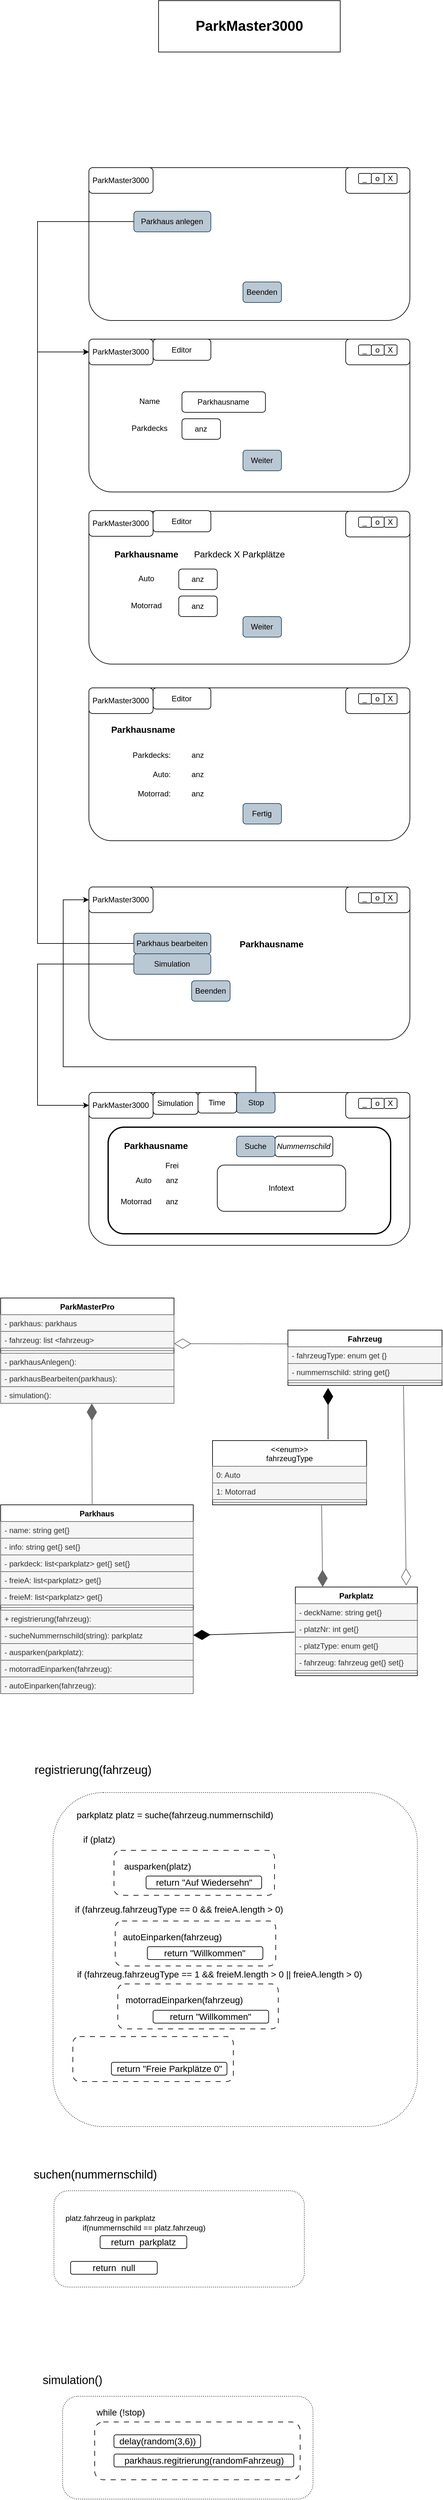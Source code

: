 <mxfile version="20.8.16" type="device"><diagram name="Seite-1" id="fCAgLGrZTyv36qZp0Jhg"><mxGraphModel dx="1434" dy="-325" grid="1" gridSize="10" guides="1" tooltips="1" connect="1" arrows="1" fold="1" page="1" pageScale="1" pageWidth="827" pageHeight="1169" math="0" shadow="0"><root><mxCell id="0"/><mxCell id="1" parent="0"/><mxCell id="4XnKaoXGtfYpGWF-ftS5-1" value="Parkhaus" style="swimlane;fontStyle=1;align=center;verticalAlign=top;childLayout=stackLayout;horizontal=1;startSize=26;horizontalStack=0;resizeParent=1;resizeParentMax=0;resizeLast=0;collapsible=1;marginBottom=0;" parent="1" vertex="1"><mxGeometry x="50" y="3542" width="300" height="294" as="geometry"><mxRectangle x="180" y="110" width="90" height="30" as="alternateBounds"/></mxGeometry></mxCell><mxCell id="4XnKaoXGtfYpGWF-ftS5-2" value="- name: string get{}" style="text;align=left;verticalAlign=top;spacingLeft=4;spacingRight=4;overflow=hidden;rotatable=0;points=[[0,0.5],[1,0.5]];portConstraint=eastwest;fillColor=#f5f5f5;fontColor=#333333;strokeColor=#666666;" parent="4XnKaoXGtfYpGWF-ftS5-1" vertex="1"><mxGeometry y="26" width="300" height="26" as="geometry"/></mxCell><mxCell id="4XnKaoXGtfYpGWF-ftS5-210" value="- info: string get{} set{}" style="text;align=left;verticalAlign=top;spacingLeft=4;spacingRight=4;overflow=hidden;rotatable=0;points=[[0,0.5],[1,0.5]];portConstraint=eastwest;fillColor=#f5f5f5;fontColor=#333333;strokeColor=#666666;" parent="4XnKaoXGtfYpGWF-ftS5-1" vertex="1"><mxGeometry y="52" width="300" height="26" as="geometry"/></mxCell><mxCell id="MhWw9nEzzYXkkce6x95f-25" value="- parkdeck: list&lt;parkplatz&gt; get{} set{}" style="text;align=left;verticalAlign=top;spacingLeft=4;spacingRight=4;overflow=hidden;rotatable=0;points=[[0,0.5],[1,0.5]];portConstraint=eastwest;fillColor=#f5f5f5;fontColor=#333333;strokeColor=#666666;" vertex="1" parent="4XnKaoXGtfYpGWF-ftS5-1"><mxGeometry y="78" width="300" height="26" as="geometry"/></mxCell><mxCell id="4XnKaoXGtfYpGWF-ftS5-245" value="- freieA: list&lt;parkplatz&gt; get{}" style="text;align=left;verticalAlign=top;spacingLeft=4;spacingRight=4;overflow=hidden;rotatable=0;points=[[0,0.5],[1,0.5]];portConstraint=eastwest;fillColor=#f5f5f5;fontColor=#333333;strokeColor=#666666;" parent="4XnKaoXGtfYpGWF-ftS5-1" vertex="1"><mxGeometry y="104" width="300" height="26" as="geometry"/></mxCell><mxCell id="4XnKaoXGtfYpGWF-ftS5-35" value="- freieM: list&lt;parkplatz&gt; get{}" style="text;align=left;verticalAlign=top;spacingLeft=4;spacingRight=4;overflow=hidden;rotatable=0;points=[[0,0.5],[1,0.5]];portConstraint=eastwest;fillColor=#f5f5f5;fontColor=#333333;strokeColor=#666666;" parent="4XnKaoXGtfYpGWF-ftS5-1" vertex="1"><mxGeometry y="130" width="300" height="26" as="geometry"/></mxCell><mxCell id="4XnKaoXGtfYpGWF-ftS5-3" value="" style="line;strokeWidth=1;align=left;verticalAlign=middle;spacingTop=-1;spacingLeft=3;spacingRight=3;rotatable=0;labelPosition=right;points=[];portConstraint=eastwest;fillColor=#f5f5f5;fontColor=#333333;strokeColor=#666666;" parent="4XnKaoXGtfYpGWF-ftS5-1" vertex="1"><mxGeometry y="156" width="300" height="8" as="geometry"/></mxCell><mxCell id="4XnKaoXGtfYpGWF-ftS5-156" value="+ registrierung(fahrzeug): " style="text;align=left;verticalAlign=top;spacingLeft=4;spacingRight=4;overflow=hidden;rotatable=0;points=[[0,0.5],[1,0.5]];portConstraint=eastwest;fillColor=#f5f5f5;fontColor=#333333;strokeColor=#666666;" parent="4XnKaoXGtfYpGWF-ftS5-1" vertex="1"><mxGeometry y="164" width="300" height="26" as="geometry"/></mxCell><mxCell id="4XnKaoXGtfYpGWF-ftS5-33" value="- sucheNummernschild(string): parkplatz" style="text;align=left;verticalAlign=top;spacingLeft=4;spacingRight=4;overflow=hidden;rotatable=0;points=[[0,0.5],[1,0.5]];portConstraint=eastwest;fillColor=#f5f5f5;fontColor=#333333;strokeColor=#666666;" parent="4XnKaoXGtfYpGWF-ftS5-1" vertex="1"><mxGeometry y="190" width="300" height="26" as="geometry"/></mxCell><mxCell id="MhWw9nEzzYXkkce6x95f-22" value="- ausparken(parkplatz): " style="text;align=left;verticalAlign=top;spacingLeft=4;spacingRight=4;overflow=hidden;rotatable=0;points=[[0,0.5],[1,0.5]];portConstraint=eastwest;fillColor=#f5f5f5;fontColor=#333333;strokeColor=#666666;" vertex="1" parent="4XnKaoXGtfYpGWF-ftS5-1"><mxGeometry y="216" width="300" height="26" as="geometry"/></mxCell><mxCell id="MhWw9nEzzYXkkce6x95f-12" value="- motorradEinparken(fahrzeug): " style="text;align=left;verticalAlign=top;spacingLeft=4;spacingRight=4;overflow=hidden;rotatable=0;points=[[0,0.5],[1,0.5]];portConstraint=eastwest;fillColor=#f5f5f5;fontColor=#333333;strokeColor=#666666;" vertex="1" parent="4XnKaoXGtfYpGWF-ftS5-1"><mxGeometry y="242" width="300" height="26" as="geometry"/></mxCell><mxCell id="MhWw9nEzzYXkkce6x95f-13" value="- autoEinparken(fahrzeug): " style="text;align=left;verticalAlign=top;spacingLeft=4;spacingRight=4;overflow=hidden;rotatable=0;points=[[0,0.5],[1,0.5]];portConstraint=eastwest;fillColor=#f5f5f5;fontColor=#333333;strokeColor=#666666;" vertex="1" parent="4XnKaoXGtfYpGWF-ftS5-1"><mxGeometry y="268" width="300" height="26" as="geometry"/></mxCell><mxCell id="4XnKaoXGtfYpGWF-ftS5-11" value="Parkplatz" style="swimlane;fontStyle=1;align=center;verticalAlign=top;childLayout=stackLayout;horizontal=1;startSize=26;horizontalStack=0;resizeParent=1;resizeParentMax=0;resizeLast=0;collapsible=1;marginBottom=0;" parent="1" vertex="1"><mxGeometry x="509.03" y="3670" width="190" height="138" as="geometry"><mxRectangle x="180" y="110" width="90" height="30" as="alternateBounds"/></mxGeometry></mxCell><mxCell id="MhWw9nEzzYXkkce6x95f-21" value="- deckName: string get{}" style="text;align=left;verticalAlign=top;spacingLeft=4;spacingRight=4;overflow=hidden;rotatable=0;points=[[0,0.5],[1,0.5]];portConstraint=eastwest;fillColor=#f5f5f5;fontColor=#333333;strokeColor=#666666;" vertex="1" parent="4XnKaoXGtfYpGWF-ftS5-11"><mxGeometry y="26" width="190" height="26" as="geometry"/></mxCell><mxCell id="4XnKaoXGtfYpGWF-ftS5-16" value="- platzNr: int get{}" style="text;align=left;verticalAlign=top;spacingLeft=4;spacingRight=4;overflow=hidden;rotatable=0;points=[[0,0.5],[1,0.5]];portConstraint=eastwest;fillColor=#f5f5f5;fontColor=#333333;strokeColor=#666666;" parent="4XnKaoXGtfYpGWF-ftS5-11" vertex="1"><mxGeometry y="52" width="190" height="26" as="geometry"/></mxCell><mxCell id="MhWw9nEzzYXkkce6x95f-11" value="- platzType: enum get{}" style="text;align=left;verticalAlign=top;spacingLeft=4;spacingRight=4;overflow=hidden;rotatable=0;points=[[0,0.5],[1,0.5]];portConstraint=eastwest;fillColor=#f5f5f5;fontColor=#333333;strokeColor=#666666;" vertex="1" parent="4XnKaoXGtfYpGWF-ftS5-11"><mxGeometry y="78" width="190" height="26" as="geometry"/></mxCell><mxCell id="4XnKaoXGtfYpGWF-ftS5-12" value="- fahrzeug: fahrzeug get{} set{}" style="text;align=left;verticalAlign=top;spacingLeft=4;spacingRight=4;overflow=hidden;rotatable=0;points=[[0,0.5],[1,0.5]];portConstraint=eastwest;fillColor=#f5f5f5;fontColor=#333333;strokeColor=#666666;" parent="4XnKaoXGtfYpGWF-ftS5-11" vertex="1"><mxGeometry y="104" width="190" height="26" as="geometry"/></mxCell><mxCell id="4XnKaoXGtfYpGWF-ftS5-13" value="" style="line;strokeWidth=1;align=left;verticalAlign=middle;spacingTop=-1;spacingLeft=3;spacingRight=3;rotatable=0;labelPosition=right;points=[];portConstraint=eastwest;fillColor=#f5f5f5;fontColor=#333333;strokeColor=#666666;" parent="4XnKaoXGtfYpGWF-ftS5-11" vertex="1"><mxGeometry y="130" width="190" height="8" as="geometry"/></mxCell><mxCell id="4XnKaoXGtfYpGWF-ftS5-26" value="Fahrzeug" style="swimlane;fontStyle=1;align=center;verticalAlign=top;childLayout=stackLayout;horizontal=1;startSize=26;horizontalStack=0;resizeParent=1;resizeParentMax=0;resizeLast=0;collapsible=1;marginBottom=0;" parent="1" vertex="1"><mxGeometry x="497.44" y="3270" width="240" height="86" as="geometry"/></mxCell><mxCell id="4XnKaoXGtfYpGWF-ftS5-47" value="- fahrzeugType: enum get {}" style="text;align=left;verticalAlign=top;spacingLeft=4;spacingRight=4;overflow=hidden;rotatable=0;points=[[0,0.5],[1,0.5]];portConstraint=eastwest;fillColor=#f5f5f5;fontColor=#333333;strokeColor=#666666;" parent="4XnKaoXGtfYpGWF-ftS5-26" vertex="1"><mxGeometry y="26" width="240" height="26" as="geometry"/></mxCell><mxCell id="4XnKaoXGtfYpGWF-ftS5-27" value="- nummernschild: string get{} " style="text;align=left;verticalAlign=top;spacingLeft=4;spacingRight=4;overflow=hidden;rotatable=0;points=[[0,0.5],[1,0.5]];portConstraint=eastwest;fillColor=#f5f5f5;fontColor=#333333;strokeColor=#666666;" parent="4XnKaoXGtfYpGWF-ftS5-26" vertex="1"><mxGeometry y="52" width="240" height="26" as="geometry"/></mxCell><mxCell id="4XnKaoXGtfYpGWF-ftS5-28" value="" style="line;strokeWidth=1;align=left;verticalAlign=middle;spacingTop=-1;spacingLeft=3;spacingRight=3;rotatable=0;labelPosition=right;points=[];portConstraint=eastwest;fillColor=#f5f5f5;fontColor=#333333;strokeColor=#666666;" parent="4XnKaoXGtfYpGWF-ftS5-26" vertex="1"><mxGeometry y="78" width="240" height="8" as="geometry"/></mxCell><mxCell id="4XnKaoXGtfYpGWF-ftS5-36" value="ParkMasterPro" style="swimlane;fontStyle=1;align=center;verticalAlign=top;childLayout=stackLayout;horizontal=1;startSize=26;horizontalStack=0;resizeParent=1;resizeParentMax=0;resizeLast=0;collapsible=1;marginBottom=0;" parent="1" vertex="1"><mxGeometry x="50" y="3220" width="270" height="164" as="geometry"/></mxCell><mxCell id="4XnKaoXGtfYpGWF-ftS5-37" value="- parkhaus: parkhaus" style="text;align=left;verticalAlign=top;spacingLeft=4;spacingRight=4;overflow=hidden;rotatable=0;points=[[0,0.5],[1,0.5]];portConstraint=eastwest;fillStyle=auto;fillColor=#f5f5f5;fontColor=#333333;strokeColor=#666666;" parent="4XnKaoXGtfYpGWF-ftS5-36" vertex="1"><mxGeometry y="26" width="270" height="26" as="geometry"/></mxCell><mxCell id="4XnKaoXGtfYpGWF-ftS5-45" value="- fahrzeug: list &lt;fahrzeug&gt;" style="text;align=left;verticalAlign=top;spacingLeft=4;spacingRight=4;overflow=hidden;rotatable=0;points=[[0,0.5],[1,0.5]];portConstraint=eastwest;fillStyle=auto;fillColor=#f5f5f5;fontColor=#333333;strokeColor=#666666;" parent="4XnKaoXGtfYpGWF-ftS5-36" vertex="1"><mxGeometry y="52" width="270" height="26" as="geometry"/></mxCell><mxCell id="4XnKaoXGtfYpGWF-ftS5-38" value="" style="line;strokeWidth=1;align=left;verticalAlign=middle;spacingTop=-1;spacingLeft=3;spacingRight=3;rotatable=0;labelPosition=right;points=[];portConstraint=eastwest;fillStyle=auto;fillColor=#f5f5f5;fontColor=#333333;strokeColor=#666666;" parent="4XnKaoXGtfYpGWF-ftS5-36" vertex="1"><mxGeometry y="78" width="270" height="8" as="geometry"/></mxCell><mxCell id="4XnKaoXGtfYpGWF-ftS5-39" value="- parkhausAnlegen():" style="text;align=left;verticalAlign=top;spacingLeft=4;spacingRight=4;overflow=hidden;rotatable=0;points=[[0,0.5],[1,0.5]];portConstraint=eastwest;fillStyle=auto;fillColor=#f5f5f5;fontColor=#333333;strokeColor=#666666;" parent="4XnKaoXGtfYpGWF-ftS5-36" vertex="1"><mxGeometry y="86" width="270" height="26" as="geometry"/></mxCell><mxCell id="4XnKaoXGtfYpGWF-ftS5-41" value="- parkhausBearbeiten(parkhaus):" style="text;align=left;verticalAlign=top;spacingLeft=4;spacingRight=4;overflow=hidden;rotatable=0;points=[[0,0.5],[1,0.5]];portConstraint=eastwest;fillStyle=auto;fillColor=#f5f5f5;fontColor=#333333;strokeColor=#666666;" parent="4XnKaoXGtfYpGWF-ftS5-36" vertex="1"><mxGeometry y="112" width="270" height="26" as="geometry"/></mxCell><mxCell id="4XnKaoXGtfYpGWF-ftS5-4" value="- simulation(): " style="text;align=left;verticalAlign=top;spacingLeft=4;spacingRight=4;overflow=hidden;rotatable=0;points=[[0,0.5],[1,0.5]];portConstraint=eastwest;fillStyle=auto;fillColor=#f5f5f5;fontColor=#333333;strokeColor=#666666;" parent="4XnKaoXGtfYpGWF-ftS5-36" vertex="1"><mxGeometry y="138" width="270" height="26" as="geometry"/></mxCell><mxCell id="4XnKaoXGtfYpGWF-ftS5-48" value="&lt;&lt;enum&gt;&gt;&#10;fahrzeugType" style="swimlane;fontStyle=0;align=center;verticalAlign=top;childLayout=stackLayout;horizontal=1;startSize=40;horizontalStack=0;resizeParent=1;resizeParentMax=0;resizeLast=0;collapsible=1;marginBottom=0;" parent="1" vertex="1"><mxGeometry x="380" y="3442" width="240" height="100" as="geometry"/></mxCell><mxCell id="4XnKaoXGtfYpGWF-ftS5-49" value="0: Auto" style="text;align=left;verticalAlign=top;spacingLeft=4;spacingRight=4;overflow=hidden;rotatable=0;points=[[0,0.5],[1,0.5]];portConstraint=eastwest;fillColor=#f5f5f5;fontColor=#333333;strokeColor=#666666;" parent="4XnKaoXGtfYpGWF-ftS5-48" vertex="1"><mxGeometry y="40" width="240" height="26" as="geometry"/></mxCell><mxCell id="4XnKaoXGtfYpGWF-ftS5-50" value="1: Motorrad" style="text;align=left;verticalAlign=top;spacingLeft=4;spacingRight=4;overflow=hidden;rotatable=0;points=[[0,0.5],[1,0.5]];portConstraint=eastwest;fillColor=#f5f5f5;fontColor=#333333;strokeColor=#666666;" parent="4XnKaoXGtfYpGWF-ftS5-48" vertex="1"><mxGeometry y="66" width="240" height="26" as="geometry"/></mxCell><mxCell id="4XnKaoXGtfYpGWF-ftS5-51" value="" style="line;strokeWidth=1;align=left;verticalAlign=middle;spacingTop=-1;spacingLeft=3;spacingRight=3;rotatable=0;labelPosition=right;points=[];portConstraint=eastwest;fillColor=#f5f5f5;fontColor=#333333;strokeColor=#666666;" parent="4XnKaoXGtfYpGWF-ftS5-48" vertex="1"><mxGeometry y="92" width="240" height="8" as="geometry"/></mxCell><mxCell id="4XnKaoXGtfYpGWF-ftS5-78" value="" style="endArrow=diamondThin;endFill=0;endSize=24;html=1;rounded=0;entryX=1;entryY=0.5;entryDx=0;entryDy=0;exitX=0;exitY=0.25;exitDx=0;exitDy=0;fillColor=#f5f5f5;strokeColor=#666666;" parent="1" source="4XnKaoXGtfYpGWF-ftS5-26" edge="1"><mxGeometry width="160" relative="1" as="geometry"><mxPoint x="300" y="3340" as="sourcePoint"/><mxPoint x="320" y="3291" as="targetPoint"/></mxGeometry></mxCell><mxCell id="4XnKaoXGtfYpGWF-ftS5-79" value="" style="rounded=1;whiteSpace=wrap;html=1;" parent="1" vertex="1"><mxGeometry x="187.44" y="1460" width="500" height="238" as="geometry"/></mxCell><mxCell id="4XnKaoXGtfYpGWF-ftS5-161" value="&lt;span style=&quot;color: rgb(0, 0, 0); font-family: Helvetica; font-size: 12px; font-style: normal; font-variant-ligatures: normal; font-variant-caps: normal; font-weight: 400; letter-spacing: normal; orphans: 2; text-align: center; text-indent: 0px; text-transform: none; widows: 2; word-spacing: 0px; -webkit-text-stroke-width: 0px; background-color: rgb(251, 251, 251); text-decoration-thickness: initial; text-decoration-style: initial; text-decoration-color: initial; float: none; display: inline !important;&quot;&gt;ParkMaster3000&lt;/span&gt;" style="rounded=1;whiteSpace=wrap;html=1;" parent="1" vertex="1"><mxGeometry x="187.44" y="1460" width="100" height="40" as="geometry"/></mxCell><mxCell id="4XnKaoXGtfYpGWF-ftS5-204" style="edgeStyle=orthogonalEdgeStyle;rounded=0;orthogonalLoop=1;jettySize=auto;html=1;entryX=0;entryY=0.5;entryDx=0;entryDy=0;fontSize=14;" parent="1" source="4XnKaoXGtfYpGWF-ftS5-85" target="4XnKaoXGtfYpGWF-ftS5-185" edge="1"><mxGeometry relative="1" as="geometry"><Array as="points"><mxPoint x="107.44" y="1544"/><mxPoint x="107.44" y="1747"/></Array></mxGeometry></mxCell><mxCell id="4XnKaoXGtfYpGWF-ftS5-85" value="Parkhaus anlegen" style="rounded=1;whiteSpace=wrap;html=1;fillColor=#bac8d3;strokeColor=#23445d;" parent="1" vertex="1"><mxGeometry x="257.44" y="1528" width="120" height="32" as="geometry"/></mxCell><mxCell id="4XnKaoXGtfYpGWF-ftS5-86" value="" style="rounded=1;whiteSpace=wrap;html=1;" parent="1" vertex="1"><mxGeometry x="187.44" y="1727" width="500" height="238" as="geometry"/></mxCell><mxCell id="4XnKaoXGtfYpGWF-ftS5-91" value="Parkhausname" style="rounded=1;whiteSpace=wrap;html=1;" parent="1" vertex="1"><mxGeometry x="332.44" y="1809" width="130" height="32" as="geometry"/></mxCell><mxCell id="4XnKaoXGtfYpGWF-ftS5-92" value="Name" style="text;html=1;strokeColor=none;fillColor=none;align=center;verticalAlign=middle;whiteSpace=wrap;rounded=0;" parent="1" vertex="1"><mxGeometry x="252.44" y="1809" width="60" height="30" as="geometry"/></mxCell><mxCell id="4XnKaoXGtfYpGWF-ftS5-93" value="anz" style="rounded=1;whiteSpace=wrap;html=1;" parent="1" vertex="1"><mxGeometry x="332.44" y="1851" width="60" height="32" as="geometry"/></mxCell><mxCell id="4XnKaoXGtfYpGWF-ftS5-94" value="Parkdecks" style="text;html=1;strokeColor=none;fillColor=none;align=center;verticalAlign=middle;whiteSpace=wrap;rounded=0;" parent="1" vertex="1"><mxGeometry x="252.44" y="1851" width="60" height="30" as="geometry"/></mxCell><mxCell id="4XnKaoXGtfYpGWF-ftS5-95" value="" style="rounded=1;whiteSpace=wrap;html=1;" parent="1" vertex="1"><mxGeometry x="187.44" y="1995" width="500" height="238" as="geometry"/></mxCell><mxCell id="4XnKaoXGtfYpGWF-ftS5-102" value="anz" style="rounded=1;whiteSpace=wrap;html=1;" parent="1" vertex="1"><mxGeometry x="327.44" y="2127" width="60" height="32" as="geometry"/></mxCell><mxCell id="4XnKaoXGtfYpGWF-ftS5-104" value="Parkdeck X Parkplätze" style="text;html=1;strokeColor=none;fillColor=none;align=center;verticalAlign=middle;whiteSpace=wrap;rounded=0;fontSize=14;" parent="1" vertex="1"><mxGeometry x="347.44" y="2047" width="150" height="30" as="geometry"/></mxCell><mxCell id="4XnKaoXGtfYpGWF-ftS5-106" value="" style="rounded=1;whiteSpace=wrap;html=1;" parent="1" vertex="1"><mxGeometry x="187.44" y="2270" width="500" height="238" as="geometry"/></mxCell><mxCell id="4XnKaoXGtfYpGWF-ftS5-112" value="Auto:" style="text;html=1;strokeColor=none;fillColor=none;align=right;verticalAlign=middle;whiteSpace=wrap;rounded=0;" parent="1" vertex="1"><mxGeometry x="257.44" y="2390" width="60" height="30" as="geometry"/></mxCell><mxCell id="4XnKaoXGtfYpGWF-ftS5-114" value="Motorrad:" style="text;html=1;strokeColor=none;fillColor=none;align=right;verticalAlign=middle;whiteSpace=wrap;rounded=0;" parent="1" vertex="1"><mxGeometry x="257.44" y="2420" width="60" height="30" as="geometry"/></mxCell><mxCell id="4XnKaoXGtfYpGWF-ftS5-126" value="" style="rounded=1;whiteSpace=wrap;html=1;" parent="1" vertex="1"><mxGeometry x="187.44" y="2580" width="500" height="238" as="geometry"/></mxCell><mxCell id="4XnKaoXGtfYpGWF-ftS5-200" style="edgeStyle=orthogonalEdgeStyle;rounded=0;orthogonalLoop=1;jettySize=auto;html=1;entryX=0;entryY=0.5;entryDx=0;entryDy=0;" parent="1" source="4XnKaoXGtfYpGWF-ftS5-131" target="4XnKaoXGtfYpGWF-ftS5-185" edge="1"><mxGeometry relative="1" as="geometry"><mxPoint x="87.44" y="1760" as="targetPoint"/><Array as="points"><mxPoint x="107.44" y="2668"/><mxPoint x="107.44" y="1747"/></Array></mxGeometry></mxCell><mxCell id="4XnKaoXGtfYpGWF-ftS5-131" value="Parkhaus bearbeiten" style="rounded=1;whiteSpace=wrap;html=1;fillColor=#bac8d3;strokeColor=#23445d;" parent="1" vertex="1"><mxGeometry x="257.44" y="2652" width="120" height="32" as="geometry"/></mxCell><mxCell id="4XnKaoXGtfYpGWF-ftS5-201" style="edgeStyle=orthogonalEdgeStyle;rounded=0;orthogonalLoop=1;jettySize=auto;html=1;entryX=0;entryY=0.5;entryDx=0;entryDy=0;" parent="1" source="4XnKaoXGtfYpGWF-ftS5-133" target="4XnKaoXGtfYpGWF-ftS5-189" edge="1"><mxGeometry relative="1" as="geometry"><Array as="points"><mxPoint x="107.44" y="2700"/><mxPoint x="107.44" y="2920"/></Array></mxGeometry></mxCell><mxCell id="4XnKaoXGtfYpGWF-ftS5-133" value="Simulation" style="rounded=1;whiteSpace=wrap;html=1;fillColor=#bac8d3;strokeColor=#23445d;" parent="1" vertex="1"><mxGeometry x="257.44" y="2684" width="120" height="32" as="geometry"/></mxCell><mxCell id="4XnKaoXGtfYpGWF-ftS5-134" value="" style="rounded=1;whiteSpace=wrap;html=1;" parent="1" vertex="1"><mxGeometry x="187.44" y="2900" width="500" height="238" as="geometry"/></mxCell><mxCell id="4XnKaoXGtfYpGWF-ftS5-142" value="" style="rounded=1;whiteSpace=wrap;html=1;strokeWidth=2;" parent="1" vertex="1"><mxGeometry x="217.44" y="2954" width="440" height="166" as="geometry"/></mxCell><mxCell id="4XnKaoXGtfYpGWF-ftS5-144" value="Auto" style="text;html=1;strokeColor=none;fillColor=none;align=right;verticalAlign=middle;whiteSpace=wrap;rounded=0;" parent="1" vertex="1"><mxGeometry x="227.44" y="3022" width="60" height="30" as="geometry"/></mxCell><mxCell id="4XnKaoXGtfYpGWF-ftS5-146" value="Motorrad" style="text;html=1;strokeColor=none;fillColor=none;align=right;verticalAlign=middle;whiteSpace=wrap;rounded=0;" parent="1" vertex="1"><mxGeometry x="227.44" y="3055" width="60" height="30" as="geometry"/></mxCell><mxCell id="4XnKaoXGtfYpGWF-ftS5-147" value="Parkhausname" style="text;html=1;strokeColor=none;fillColor=none;align=center;verticalAlign=middle;whiteSpace=wrap;rounded=0;fontStyle=1;fontSize=14;" parent="1" vertex="1"><mxGeometry x="237.44" y="2968" width="110" height="30" as="geometry"/></mxCell><mxCell id="4XnKaoXGtfYpGWF-ftS5-148" value="Infotext" style="rounded=1;whiteSpace=wrap;html=1;" parent="1" vertex="1"><mxGeometry x="387.44" y="3013" width="200" height="72" as="geometry"/></mxCell><mxCell id="4XnKaoXGtfYpGWF-ftS5-149" value="Frei" style="text;html=1;strokeColor=none;fillColor=none;align=center;verticalAlign=middle;whiteSpace=wrap;rounded=0;" parent="1" vertex="1"><mxGeometry x="287.44" y="2999" width="60" height="30" as="geometry"/></mxCell><mxCell id="4XnKaoXGtfYpGWF-ftS5-203" style="edgeStyle=orthogonalEdgeStyle;rounded=0;orthogonalLoop=1;jettySize=auto;html=1;entryX=0;entryY=0.5;entryDx=0;entryDy=0;fontSize=14;" parent="1" source="4XnKaoXGtfYpGWF-ftS5-152" target="4XnKaoXGtfYpGWF-ftS5-188" edge="1"><mxGeometry relative="1" as="geometry"><Array as="points"><mxPoint x="447.44" y="2860"/><mxPoint x="147.44" y="2860"/><mxPoint x="147.44" y="2600"/></Array></mxGeometry></mxCell><mxCell id="4XnKaoXGtfYpGWF-ftS5-152" value="Stop" style="rounded=1;whiteSpace=wrap;html=1;fillColor=#bac8d3;strokeColor=#23445d;" parent="1" vertex="1"><mxGeometry x="417.5" y="2900" width="60" height="32" as="geometry"/></mxCell><mxCell id="4XnKaoXGtfYpGWF-ftS5-153" value="&lt;i&gt;Nummernschild&lt;/i&gt;" style="rounded=1;whiteSpace=wrap;html=1;" parent="1" vertex="1"><mxGeometry x="477.44" y="2968" width="90" height="32" as="geometry"/></mxCell><mxCell id="4XnKaoXGtfYpGWF-ftS5-157" value="" style="endArrow=diamondThin;endFill=1;endSize=24;html=1;rounded=0;exitX=0.475;exitY=0.002;exitDx=0;exitDy=0;exitPerimeter=0;entryX=0.526;entryY=1.005;entryDx=0;entryDy=0;entryPerimeter=0;fillColor=#f5f5f5;strokeColor=#666666;" parent="1" source="4XnKaoXGtfYpGWF-ftS5-1" target="4XnKaoXGtfYpGWF-ftS5-4" edge="1"><mxGeometry width="160" relative="1" as="geometry"><mxPoint x="170" y="3502" as="sourcePoint"/><mxPoint x="330" y="3502" as="targetPoint"/></mxGeometry></mxCell><mxCell id="4XnKaoXGtfYpGWF-ftS5-158" value="Weiter" style="rounded=1;whiteSpace=wrap;html=1;fillColor=#bac8d3;strokeColor=#23445d;" parent="1" vertex="1"><mxGeometry x="427.44" y="2159" width="60" height="32" as="geometry"/></mxCell><mxCell id="4XnKaoXGtfYpGWF-ftS5-159" value="Fertig" style="rounded=1;whiteSpace=wrap;html=1;fillColor=#bac8d3;strokeColor=#23445d;" parent="1" vertex="1"><mxGeometry x="427.44" y="2450" width="60" height="32" as="geometry"/></mxCell><mxCell id="4XnKaoXGtfYpGWF-ftS5-160" value="Weiter" style="rounded=1;whiteSpace=wrap;html=1;fillColor=#bac8d3;strokeColor=#23445d;" parent="1" vertex="1"><mxGeometry x="427.44" y="1900" width="60" height="32" as="geometry"/></mxCell><mxCell id="4XnKaoXGtfYpGWF-ftS5-162" value="" style="rounded=1;whiteSpace=wrap;html=1;" parent="1" vertex="1"><mxGeometry x="587.44" y="1460" width="100" height="40" as="geometry"/></mxCell><mxCell id="4XnKaoXGtfYpGWF-ftS5-80" value="_" style="rounded=1;whiteSpace=wrap;html=1;" parent="1" vertex="1"><mxGeometry x="607.44" y="1469" width="20" height="16" as="geometry"/></mxCell><mxCell id="4XnKaoXGtfYpGWF-ftS5-81" value="o" style="rounded=1;whiteSpace=wrap;html=1;" parent="1" vertex="1"><mxGeometry x="627.44" y="1469" width="20" height="16" as="geometry"/></mxCell><mxCell id="4XnKaoXGtfYpGWF-ftS5-82" value="X" style="rounded=1;whiteSpace=wrap;html=1;" parent="1" vertex="1"><mxGeometry x="647.44" y="1469" width="20" height="16" as="geometry"/></mxCell><mxCell id="4XnKaoXGtfYpGWF-ftS5-163" value="" style="rounded=1;whiteSpace=wrap;html=1;" parent="1" vertex="1"><mxGeometry x="587.44" y="1727" width="100" height="40" as="geometry"/></mxCell><mxCell id="4XnKaoXGtfYpGWF-ftS5-164" value="_" style="rounded=1;whiteSpace=wrap;html=1;" parent="1" vertex="1"><mxGeometry x="607.44" y="1736" width="20" height="16" as="geometry"/></mxCell><mxCell id="4XnKaoXGtfYpGWF-ftS5-165" value="o" style="rounded=1;whiteSpace=wrap;html=1;" parent="1" vertex="1"><mxGeometry x="627.44" y="1736" width="20" height="16" as="geometry"/></mxCell><mxCell id="4XnKaoXGtfYpGWF-ftS5-166" value="X" style="rounded=1;whiteSpace=wrap;html=1;" parent="1" vertex="1"><mxGeometry x="647.44" y="1736" width="20" height="16" as="geometry"/></mxCell><mxCell id="4XnKaoXGtfYpGWF-ftS5-169" value="" style="rounded=1;whiteSpace=wrap;html=1;" parent="1" vertex="1"><mxGeometry x="587.44" y="1995" width="100" height="40" as="geometry"/></mxCell><mxCell id="4XnKaoXGtfYpGWF-ftS5-170" value="_" style="rounded=1;whiteSpace=wrap;html=1;" parent="1" vertex="1"><mxGeometry x="607.44" y="2004" width="20" height="16" as="geometry"/></mxCell><mxCell id="4XnKaoXGtfYpGWF-ftS5-171" value="o" style="rounded=1;whiteSpace=wrap;html=1;" parent="1" vertex="1"><mxGeometry x="627.44" y="2004" width="20" height="16" as="geometry"/></mxCell><mxCell id="4XnKaoXGtfYpGWF-ftS5-172" value="X" style="rounded=1;whiteSpace=wrap;html=1;" parent="1" vertex="1"><mxGeometry x="647.44" y="2004" width="20" height="16" as="geometry"/></mxCell><mxCell id="4XnKaoXGtfYpGWF-ftS5-173" value="" style="rounded=1;whiteSpace=wrap;html=1;" parent="1" vertex="1"><mxGeometry x="587.44" y="2270" width="100" height="40" as="geometry"/></mxCell><mxCell id="4XnKaoXGtfYpGWF-ftS5-174" value="_" style="rounded=1;whiteSpace=wrap;html=1;" parent="1" vertex="1"><mxGeometry x="607.44" y="2279" width="20" height="16" as="geometry"/></mxCell><mxCell id="4XnKaoXGtfYpGWF-ftS5-175" value="o" style="rounded=1;whiteSpace=wrap;html=1;" parent="1" vertex="1"><mxGeometry x="627.44" y="2279" width="20" height="16" as="geometry"/></mxCell><mxCell id="4XnKaoXGtfYpGWF-ftS5-176" value="X" style="rounded=1;whiteSpace=wrap;html=1;" parent="1" vertex="1"><mxGeometry x="647.44" y="2279" width="20" height="16" as="geometry"/></mxCell><mxCell id="4XnKaoXGtfYpGWF-ftS5-177" value="" style="rounded=1;whiteSpace=wrap;html=1;" parent="1" vertex="1"><mxGeometry x="587.44" y="2900" width="100" height="40" as="geometry"/></mxCell><mxCell id="4XnKaoXGtfYpGWF-ftS5-178" value="_" style="rounded=1;whiteSpace=wrap;html=1;" parent="1" vertex="1"><mxGeometry x="607.44" y="2909" width="20" height="16" as="geometry"/></mxCell><mxCell id="4XnKaoXGtfYpGWF-ftS5-179" value="o" style="rounded=1;whiteSpace=wrap;html=1;" parent="1" vertex="1"><mxGeometry x="627.44" y="2909" width="20" height="16" as="geometry"/></mxCell><mxCell id="4XnKaoXGtfYpGWF-ftS5-180" value="X" style="rounded=1;whiteSpace=wrap;html=1;" parent="1" vertex="1"><mxGeometry x="647.44" y="2909" width="20" height="16" as="geometry"/></mxCell><mxCell id="4XnKaoXGtfYpGWF-ftS5-181" value="" style="rounded=1;whiteSpace=wrap;html=1;" parent="1" vertex="1"><mxGeometry x="587.44" y="2580" width="100" height="40" as="geometry"/></mxCell><mxCell id="4XnKaoXGtfYpGWF-ftS5-182" value="_" style="rounded=1;whiteSpace=wrap;html=1;" parent="1" vertex="1"><mxGeometry x="607.44" y="2589" width="20" height="16" as="geometry"/></mxCell><mxCell id="4XnKaoXGtfYpGWF-ftS5-183" value="o" style="rounded=1;whiteSpace=wrap;html=1;" parent="1" vertex="1"><mxGeometry x="627.44" y="2589" width="20" height="16" as="geometry"/></mxCell><mxCell id="4XnKaoXGtfYpGWF-ftS5-184" value="X" style="rounded=1;whiteSpace=wrap;html=1;" parent="1" vertex="1"><mxGeometry x="647.44" y="2589" width="20" height="16" as="geometry"/></mxCell><mxCell id="4XnKaoXGtfYpGWF-ftS5-185" value="ParkMaster3000" style="rounded=1;whiteSpace=wrap;html=1;" parent="1" vertex="1"><mxGeometry x="187.44" y="1727" width="100" height="40" as="geometry"/></mxCell><mxCell id="4XnKaoXGtfYpGWF-ftS5-186" value="ParkMaster3000" style="rounded=1;whiteSpace=wrap;html=1;" parent="1" vertex="1"><mxGeometry x="187.44" y="1994" width="100" height="40" as="geometry"/></mxCell><mxCell id="4XnKaoXGtfYpGWF-ftS5-187" value="ParkMaster3000" style="rounded=1;whiteSpace=wrap;html=1;" parent="1" vertex="1"><mxGeometry x="187.44" y="2270" width="100" height="40" as="geometry"/></mxCell><mxCell id="4XnKaoXGtfYpGWF-ftS5-188" value="ParkMaster3000" style="rounded=1;whiteSpace=wrap;html=1;" parent="1" vertex="1"><mxGeometry x="187.44" y="2580" width="100" height="40" as="geometry"/></mxCell><mxCell id="4XnKaoXGtfYpGWF-ftS5-189" value="ParkMaster3000" style="rounded=1;whiteSpace=wrap;html=1;" parent="1" vertex="1"><mxGeometry x="187.44" y="2900" width="100" height="40" as="geometry"/></mxCell><mxCell id="4XnKaoXGtfYpGWF-ftS5-190" value="Beenden" style="rounded=1;whiteSpace=wrap;html=1;fillColor=#bac8d3;strokeColor=#23445d;" parent="1" vertex="1"><mxGeometry x="427.44" y="1638" width="60" height="32" as="geometry"/></mxCell><mxCell id="4XnKaoXGtfYpGWF-ftS5-192" value="Beenden" style="rounded=1;whiteSpace=wrap;html=1;fillColor=#bac8d3;strokeColor=#23445d;" parent="1" vertex="1"><mxGeometry x="347.44" y="2726" width="60" height="32" as="geometry"/></mxCell><mxCell id="4XnKaoXGtfYpGWF-ftS5-193" value="anz" style="text;html=1;strokeColor=none;fillColor=none;align=center;verticalAlign=middle;whiteSpace=wrap;rounded=0;" parent="1" vertex="1"><mxGeometry x="287.44" y="3022" width="60" height="30" as="geometry"/></mxCell><mxCell id="4XnKaoXGtfYpGWF-ftS5-194" value="anz" style="text;html=1;strokeColor=none;fillColor=none;align=center;verticalAlign=middle;whiteSpace=wrap;rounded=0;" parent="1" vertex="1"><mxGeometry x="287.44" y="3055" width="60" height="30" as="geometry"/></mxCell><mxCell id="4XnKaoXGtfYpGWF-ftS5-195" value="anz" style="text;html=1;strokeColor=none;fillColor=none;align=center;verticalAlign=middle;whiteSpace=wrap;rounded=0;" parent="1" vertex="1"><mxGeometry x="327.44" y="2390" width="60" height="30" as="geometry"/></mxCell><mxCell id="4XnKaoXGtfYpGWF-ftS5-196" value="anz" style="text;html=1;strokeColor=none;fillColor=none;align=center;verticalAlign=middle;whiteSpace=wrap;rounded=0;" parent="1" vertex="1"><mxGeometry x="327.44" y="2420" width="60" height="30" as="geometry"/></mxCell><mxCell id="4XnKaoXGtfYpGWF-ftS5-197" value="Parkdecks:" style="text;html=1;strokeColor=none;fillColor=none;align=right;verticalAlign=middle;whiteSpace=wrap;rounded=0;" parent="1" vertex="1"><mxGeometry x="257.44" y="2360" width="60" height="30" as="geometry"/></mxCell><mxCell id="4XnKaoXGtfYpGWF-ftS5-198" value="anz" style="text;html=1;strokeColor=none;fillColor=none;align=center;verticalAlign=middle;whiteSpace=wrap;rounded=0;" parent="1" vertex="1"><mxGeometry x="327.44" y="2360" width="60" height="30" as="geometry"/></mxCell><mxCell id="4XnKaoXGtfYpGWF-ftS5-199" value="Suche" style="rounded=1;whiteSpace=wrap;html=1;fillColor=#bac8d3;strokeColor=#23445d;" parent="1" vertex="1"><mxGeometry x="417.44" y="2968" width="60" height="32" as="geometry"/></mxCell><mxCell id="4XnKaoXGtfYpGWF-ftS5-202" value="&lt;span style=&quot;color: rgb(0, 0, 0); font-family: Helvetica; font-size: 12px; font-style: normal; font-variant-ligatures: normal; font-variant-caps: normal; font-weight: 400; letter-spacing: normal; orphans: 2; text-align: center; text-indent: 0px; text-transform: none; widows: 2; word-spacing: 0px; -webkit-text-stroke-width: 0px; background-color: rgb(251, 251, 251); text-decoration-thickness: initial; text-decoration-style: initial; text-decoration-color: initial; float: none; display: inline !important;&quot;&gt;Simulation&lt;/span&gt;" style="rounded=1;whiteSpace=wrap;html=1;" parent="1" vertex="1"><mxGeometry x="287.44" y="2900" width="70" height="34" as="geometry"/></mxCell><mxCell id="4XnKaoXGtfYpGWF-ftS5-205" value="Editor" style="rounded=1;whiteSpace=wrap;html=1;" parent="1" vertex="1"><mxGeometry x="287.44" y="1727" width="90" height="33" as="geometry"/></mxCell><mxCell id="4XnKaoXGtfYpGWF-ftS5-206" value="Editor" style="rounded=1;whiteSpace=wrap;html=1;" parent="1" vertex="1"><mxGeometry x="287.44" y="1994" width="90" height="33" as="geometry"/></mxCell><mxCell id="4XnKaoXGtfYpGWF-ftS5-207" value="Editor" style="rounded=1;whiteSpace=wrap;html=1;" parent="1" vertex="1"><mxGeometry x="287.44" y="2270" width="90" height="33" as="geometry"/></mxCell><mxCell id="4XnKaoXGtfYpGWF-ftS5-208" value="Parkhausname" style="text;html=1;strokeColor=none;fillColor=none;align=center;verticalAlign=middle;whiteSpace=wrap;rounded=0;fontStyle=1;fontSize=14;" parent="1" vertex="1"><mxGeometry x="417.44" y="2654" width="110" height="30" as="geometry"/></mxCell><mxCell id="4XnKaoXGtfYpGWF-ftS5-209" value="Parkhausname" style="text;html=1;strokeColor=none;fillColor=none;align=center;verticalAlign=middle;whiteSpace=wrap;rounded=0;fontStyle=1;fontSize=14;" parent="1" vertex="1"><mxGeometry x="217.44" y="2320" width="110" height="30" as="geometry"/></mxCell><mxCell id="4XnKaoXGtfYpGWF-ftS5-211" value="Parkhausname" style="text;html=1;strokeColor=none;fillColor=none;align=center;verticalAlign=middle;whiteSpace=wrap;rounded=0;fontStyle=1;fontSize=14;" parent="1" vertex="1"><mxGeometry x="222.44" y="2047" width="110" height="30" as="geometry"/></mxCell><mxCell id="4XnKaoXGtfYpGWF-ftS5-212" value="anz" style="rounded=1;whiteSpace=wrap;html=1;" parent="1" vertex="1"><mxGeometry x="327.44" y="2085" width="60" height="32" as="geometry"/></mxCell><mxCell id="4XnKaoXGtfYpGWF-ftS5-213" value="Auto" style="text;html=1;strokeColor=none;fillColor=none;align=center;verticalAlign=middle;whiteSpace=wrap;rounded=0;" parent="1" vertex="1"><mxGeometry x="247.44" y="2085" width="60" height="30" as="geometry"/></mxCell><mxCell id="4XnKaoXGtfYpGWF-ftS5-214" value="Motorrad" style="text;html=1;strokeColor=none;fillColor=none;align=center;verticalAlign=middle;whiteSpace=wrap;rounded=0;" parent="1" vertex="1"><mxGeometry x="247.44" y="2127" width="60" height="30" as="geometry"/></mxCell><mxCell id="4XnKaoXGtfYpGWF-ftS5-215" value="" style="rounded=1;whiteSpace=wrap;html=1;fillStyle=auto;strokeWidth=1;fontSize=14;dashed=1;dashPattern=1 2;" parent="1" vertex="1"><mxGeometry x="146.5" y="4930" width="390" height="160" as="geometry"/></mxCell><mxCell id="4XnKaoXGtfYpGWF-ftS5-216" value="simulation()" style="text;html=1;strokeColor=none;fillColor=none;align=center;verticalAlign=middle;whiteSpace=wrap;rounded=0;fontSize=18;fontStyle=0" parent="1" vertex="1"><mxGeometry x="108.38" y="4890" width="107.56" height="30" as="geometry"/></mxCell><mxCell id="4XnKaoXGtfYpGWF-ftS5-218" value="" style="rounded=1;whiteSpace=wrap;html=1;fillStyle=auto;strokeColor=default;strokeWidth=1;fontSize=14;fillColor=none;gradientColor=#E0E0E0;dashed=1;dashPattern=8 8;" parent="1" vertex="1"><mxGeometry x="196.5" y="4970" width="320" height="90" as="geometry"/></mxCell><mxCell id="4XnKaoXGtfYpGWF-ftS5-219" value="while (!stop)" style="text;html=1;strokeColor=none;fillColor=none;align=center;verticalAlign=middle;whiteSpace=wrap;rounded=0;fontSize=14;" parent="1" vertex="1"><mxGeometry x="176.5" y="4940" width="120" height="30" as="geometry"/></mxCell><mxCell id="4XnKaoXGtfYpGWF-ftS5-220" value="parkhaus.regitrierung(randomFahrzeug)" style="rounded=1;whiteSpace=wrap;html=1;fillStyle=auto;strokeColor=default;strokeWidth=1;fontSize=14;fillColor=none;gradientColor=#E0E0E0;" parent="1" vertex="1"><mxGeometry x="226.5" y="5020" width="280" height="20" as="geometry"/></mxCell><mxCell id="4XnKaoXGtfYpGWF-ftS5-221" value="delay(random(3,6))" style="rounded=1;whiteSpace=wrap;html=1;fillStyle=auto;strokeColor=default;strokeWidth=1;fontSize=14;fillColor=none;gradientColor=#E0E0E0;" parent="1" vertex="1"><mxGeometry x="226.5" y="4990" width="135" height="20" as="geometry"/></mxCell><mxCell id="4XnKaoXGtfYpGWF-ftS5-223" value="" style="rounded=1;whiteSpace=wrap;html=1;fillStyle=auto;strokeWidth=1;fontSize=14;dashed=1;dashPattern=1 2;" parent="1" vertex="1"><mxGeometry x="131.53" y="3990" width="567.5" height="520" as="geometry"/></mxCell><mxCell id="4XnKaoXGtfYpGWF-ftS5-224" value="registrierung(fahrzeug)" style="text;html=1;strokeColor=none;fillColor=none;align=center;verticalAlign=middle;whiteSpace=wrap;rounded=0;fontSize=18;fontStyle=0" parent="1" vertex="1"><mxGeometry x="98.97" y="3940" width="190" height="30" as="geometry"/></mxCell><mxCell id="4XnKaoXGtfYpGWF-ftS5-225" value="" style="rounded=1;whiteSpace=wrap;html=1;fillStyle=auto;strokeColor=default;strokeWidth=1;fontSize=14;fillColor=none;gradientColor=#E0E0E0;dashed=1;dashPattern=8 8;" parent="1" vertex="1"><mxGeometry x="226.53" y="4080" width="250" height="70" as="geometry"/></mxCell><mxCell id="4XnKaoXGtfYpGWF-ftS5-226" value="if (platz)" style="text;html=1;strokeColor=none;fillColor=none;align=center;verticalAlign=middle;whiteSpace=wrap;rounded=0;fontSize=14;" parent="1" vertex="1"><mxGeometry x="156.47" y="4048" width="95" height="30" as="geometry"/></mxCell><mxCell id="4XnKaoXGtfYpGWF-ftS5-228" value="return &quot;Auf Wiedersehn&quot;" style="rounded=1;whiteSpace=wrap;html=1;fillStyle=auto;strokeColor=default;strokeWidth=1;fontSize=14;fillColor=none;gradientColor=#E0E0E0;" parent="1" vertex="1"><mxGeometry x="276.53" y="4120" width="180" height="20" as="geometry"/></mxCell><mxCell id="4XnKaoXGtfYpGWF-ftS5-230" value="" style="rounded=1;whiteSpace=wrap;html=1;fillStyle=auto;strokeColor=default;strokeWidth=1;fontSize=14;fillColor=none;gradientColor=#E0E0E0;dashed=1;dashPattern=8 8;" parent="1" vertex="1"><mxGeometry x="232.44" y="4288" width="250" height="70" as="geometry"/></mxCell><mxCell id="4XnKaoXGtfYpGWF-ftS5-231" value="return &quot;Willkommen&quot;" style="rounded=1;whiteSpace=wrap;html=1;fillStyle=auto;strokeColor=default;strokeWidth=1;fontSize=14;fillColor=none;gradientColor=#E0E0E0;" parent="1" vertex="1"><mxGeometry x="287.44" y="4329" width="180" height="20" as="geometry"/></mxCell><mxCell id="4XnKaoXGtfYpGWF-ftS5-235" value="&lt;span style=&quot;color: rgb(0, 0, 0); font-family: Helvetica; font-size: 14px; font-style: normal; font-variant-ligatures: normal; font-variant-caps: normal; font-weight: 400; letter-spacing: normal; orphans: 2; text-align: center; text-indent: 0px; text-transform: none; widows: 2; word-spacing: 0px; -webkit-text-stroke-width: 0px; background-color: rgb(251, 251, 251); text-decoration-thickness: initial; text-decoration-style: initial; text-decoration-color: initial; float: none; display: inline !important;&quot;&gt;parkplatz platz = suche(fahrzeug.nummernschild&lt;/span&gt;)" style="text;html=1;strokeColor=none;fillColor=none;align=center;verticalAlign=middle;whiteSpace=wrap;rounded=0;fontSize=14;" parent="1" vertex="1"><mxGeometry x="158.97" y="4010" width="325" height="30" as="geometry"/></mxCell><mxCell id="4XnKaoXGtfYpGWF-ftS5-238" value="" style="endArrow=diamondThin;endFill=1;endSize=24;html=1;rounded=0;fillColor=#f5f5f5;strokeColor=#666666;entryX=0.224;entryY=0;entryDx=0;entryDy=0;entryPerimeter=0;exitX=0.708;exitY=0.875;exitDx=0;exitDy=0;exitPerimeter=0;" parent="1" target="4XnKaoXGtfYpGWF-ftS5-11" edge="1" source="4XnKaoXGtfYpGWF-ftS5-51"><mxGeometry width="160" relative="1" as="geometry"><mxPoint x="670" y="3520" as="sourcePoint"/><mxPoint x="810" y="3502" as="targetPoint"/></mxGeometry></mxCell><mxCell id="4XnKaoXGtfYpGWF-ftS5-239" value="ParkMaster3000" style="rounded=0;whiteSpace=wrap;html=1;fillStyle=auto;strokeWidth=1;fontSize=22;fontStyle=1" parent="1" vertex="1"><mxGeometry x="295.94" y="1200" width="283" height="80" as="geometry"/></mxCell><mxCell id="4XnKaoXGtfYpGWF-ftS5-240" value="Time" style="rounded=1;whiteSpace=wrap;html=1;" parent="1" vertex="1"><mxGeometry x="357.44" y="2900" width="60" height="32" as="geometry"/></mxCell><mxCell id="4XnKaoXGtfYpGWF-ftS5-241" value="" style="rounded=1;whiteSpace=wrap;html=1;fillStyle=auto;strokeColor=default;strokeWidth=1;fontSize=14;fillColor=none;gradientColor=#E0E0E0;dashed=1;dashPattern=8 8;" parent="1" vertex="1"><mxGeometry x="162.44" y="4370" width="250" height="70" as="geometry"/></mxCell><mxCell id="4XnKaoXGtfYpGWF-ftS5-243" value="if (fahrzeug.fahrzeugType == 1 &amp;amp;&amp;amp; freieM.length &amp;gt; 0 || freieA.length &amp;gt; 0)" style="text;html=1;strokeColor=none;fillColor=none;align=center;verticalAlign=middle;whiteSpace=wrap;rounded=0;fontSize=14;" parent="1" vertex="1"><mxGeometry x="162.44" y="4258" width="457.56" height="30" as="geometry"/></mxCell><mxCell id="4XnKaoXGtfYpGWF-ftS5-244" value="return &quot;Freie Parkplätze 0&quot;" style="rounded=1;whiteSpace=wrap;html=1;fillStyle=auto;strokeColor=default;strokeWidth=1;fontSize=14;fillColor=none;gradientColor=#E0E0E0;" parent="1" vertex="1"><mxGeometry x="222.5" y="4410" width="180" height="20" as="geometry"/></mxCell><mxCell id="4XnKaoXGtfYpGWF-ftS5-246" value="ausparken(platz)" style="text;html=1;strokeColor=none;fillColor=none;align=center;verticalAlign=middle;whiteSpace=wrap;rounded=0;fontSize=14;" parent="1" vertex="1"><mxGeometry x="224.03" y="4090" width="141.16" height="30" as="geometry"/></mxCell><mxCell id="4XnKaoXGtfYpGWF-ftS5-247" value="motorradEinparken(fahrzeug)" style="text;html=1;strokeColor=none;fillColor=none;align=center;verticalAlign=middle;whiteSpace=wrap;rounded=0;fontSize=14;" parent="1" vertex="1"><mxGeometry x="232.44" y="4298" width="207.56" height="30" as="geometry"/></mxCell><mxCell id="MhWw9nEzzYXkkce6x95f-14" value="" style="rounded=1;whiteSpace=wrap;html=1;fillStyle=auto;strokeWidth=1;fontSize=14;dashed=1;dashPattern=1 2;" vertex="1" parent="1"><mxGeometry x="133.03" y="4610" width="390" height="150" as="geometry"/></mxCell><mxCell id="MhWw9nEzzYXkkce6x95f-15" value="suchen(nummernschild)" style="text;html=1;strokeColor=none;fillColor=none;align=center;verticalAlign=middle;whiteSpace=wrap;rounded=0;fontSize=18;fontStyle=0" vertex="1" parent="1"><mxGeometry x="94.91" y="4570" width="205.09" height="30" as="geometry"/></mxCell><mxCell id="MhWw9nEzzYXkkce6x95f-19" value="return&amp;nbsp; parkplatz" style="rounded=1;whiteSpace=wrap;html=1;fillStyle=auto;strokeColor=default;strokeWidth=1;fontSize=14;fillColor=none;gradientColor=#E0E0E0;" vertex="1" parent="1"><mxGeometry x="204.94" y="4680" width="135" height="20" as="geometry"/></mxCell><mxCell id="MhWw9nEzzYXkkce6x95f-27" value="" style="endArrow=diamondThin;endFill=1;endSize=24;html=1;rounded=0;entryX=1;entryY=0.5;entryDx=0;entryDy=0;exitX=-0.006;exitY=0.704;exitDx=0;exitDy=0;exitPerimeter=0;" edge="1" parent="1" source="4XnKaoXGtfYpGWF-ftS5-16" target="4XnKaoXGtfYpGWF-ftS5-33"><mxGeometry width="160" relative="1" as="geometry"><mxPoint x="380" y="3760" as="sourcePoint"/><mxPoint x="540" y="3760" as="targetPoint"/></mxGeometry></mxCell><mxCell id="MhWw9nEzzYXkkce6x95f-28" value="" style="endArrow=diamondThin;endFill=1;endSize=24;html=1;rounded=0;" edge="1" parent="1"><mxGeometry width="160" relative="1" as="geometry"><mxPoint x="560" y="3440" as="sourcePoint"/><mxPoint x="560" y="3360" as="targetPoint"/></mxGeometry></mxCell><mxCell id="MhWw9nEzzYXkkce6x95f-29" value="" style="rounded=1;whiteSpace=wrap;html=1;fillStyle=auto;strokeColor=default;strokeWidth=1;fontSize=14;fillColor=none;gradientColor=#E0E0E0;dashed=1;dashPattern=8 8;" vertex="1" parent="1"><mxGeometry x="228.47" y="4190" width="250" height="70" as="geometry"/></mxCell><mxCell id="MhWw9nEzzYXkkce6x95f-30" value="return &quot;Willkommen&quot;" style="rounded=1;whiteSpace=wrap;html=1;fillStyle=auto;strokeColor=default;strokeWidth=1;fontSize=14;fillColor=none;gradientColor=#E0E0E0;" vertex="1" parent="1"><mxGeometry x="278.47" y="4230" width="180" height="20" as="geometry"/></mxCell><mxCell id="MhWw9nEzzYXkkce6x95f-31" value="autoEinparken(fahrzeug)" style="text;html=1;strokeColor=none;fillColor=none;align=center;verticalAlign=middle;whiteSpace=wrap;rounded=0;fontSize=14;" vertex="1" parent="1"><mxGeometry x="246.86" y="4200" width="141.16" height="30" as="geometry"/></mxCell><mxCell id="MhWw9nEzzYXkkce6x95f-33" value="if (fahrzeug.fahrzeugType == 0 &amp;amp;&amp;amp; freieA.length &amp;gt; 0)" style="text;html=1;strokeColor=none;fillColor=none;align=center;verticalAlign=middle;whiteSpace=wrap;rounded=0;fontSize=14;" vertex="1" parent="1"><mxGeometry x="158.97" y="4157" width="337.56" height="30" as="geometry"/></mxCell><mxCell id="MhWw9nEzzYXkkce6x95f-34" value="platz.fahrzeug in parkplatz&lt;br&gt;&lt;span style=&quot;white-space: pre;&quot;&gt;&lt;span style=&quot;white-space: pre;&quot;&gt;&lt;span style=&quot;white-space: pre;&quot;&gt;&#9;&lt;/span&gt;&lt;/span&gt;&lt;/span&gt;if(nummernschild == platz.fahrzeug)" style="text;html=1;strokeColor=none;fillColor=none;align=left;verticalAlign=middle;whiteSpace=wrap;rounded=0;" vertex="1" parent="1"><mxGeometry x="148.88" y="4640" width="277.12" height="40" as="geometry"/></mxCell><mxCell id="MhWw9nEzzYXkkce6x95f-35" value="return&amp;nbsp; null" style="rounded=1;whiteSpace=wrap;html=1;fillStyle=auto;strokeColor=default;strokeWidth=1;fontSize=14;fillColor=none;gradientColor=#E0E0E0;" vertex="1" parent="1"><mxGeometry x="158.97" y="4720" width="135" height="20" as="geometry"/></mxCell><mxCell id="MhWw9nEzzYXkkce6x95f-38" value="" style="endArrow=diamondThin;endFill=0;endSize=24;html=1;rounded=0;entryX=0.909;entryY=-0.017;entryDx=0;entryDy=0;exitX=0.75;exitY=1;exitDx=0;exitDy=0;fillColor=#f5f5f5;strokeColor=#666666;entryPerimeter=0;" edge="1" parent="1" source="4XnKaoXGtfYpGWF-ftS5-26" target="4XnKaoXGtfYpGWF-ftS5-11"><mxGeometry width="160" relative="1" as="geometry"><mxPoint x="797.44" y="3600.5" as="sourcePoint"/><mxPoint x="620" y="3600" as="targetPoint"/></mxGeometry></mxCell></root></mxGraphModel></diagram></mxfile>